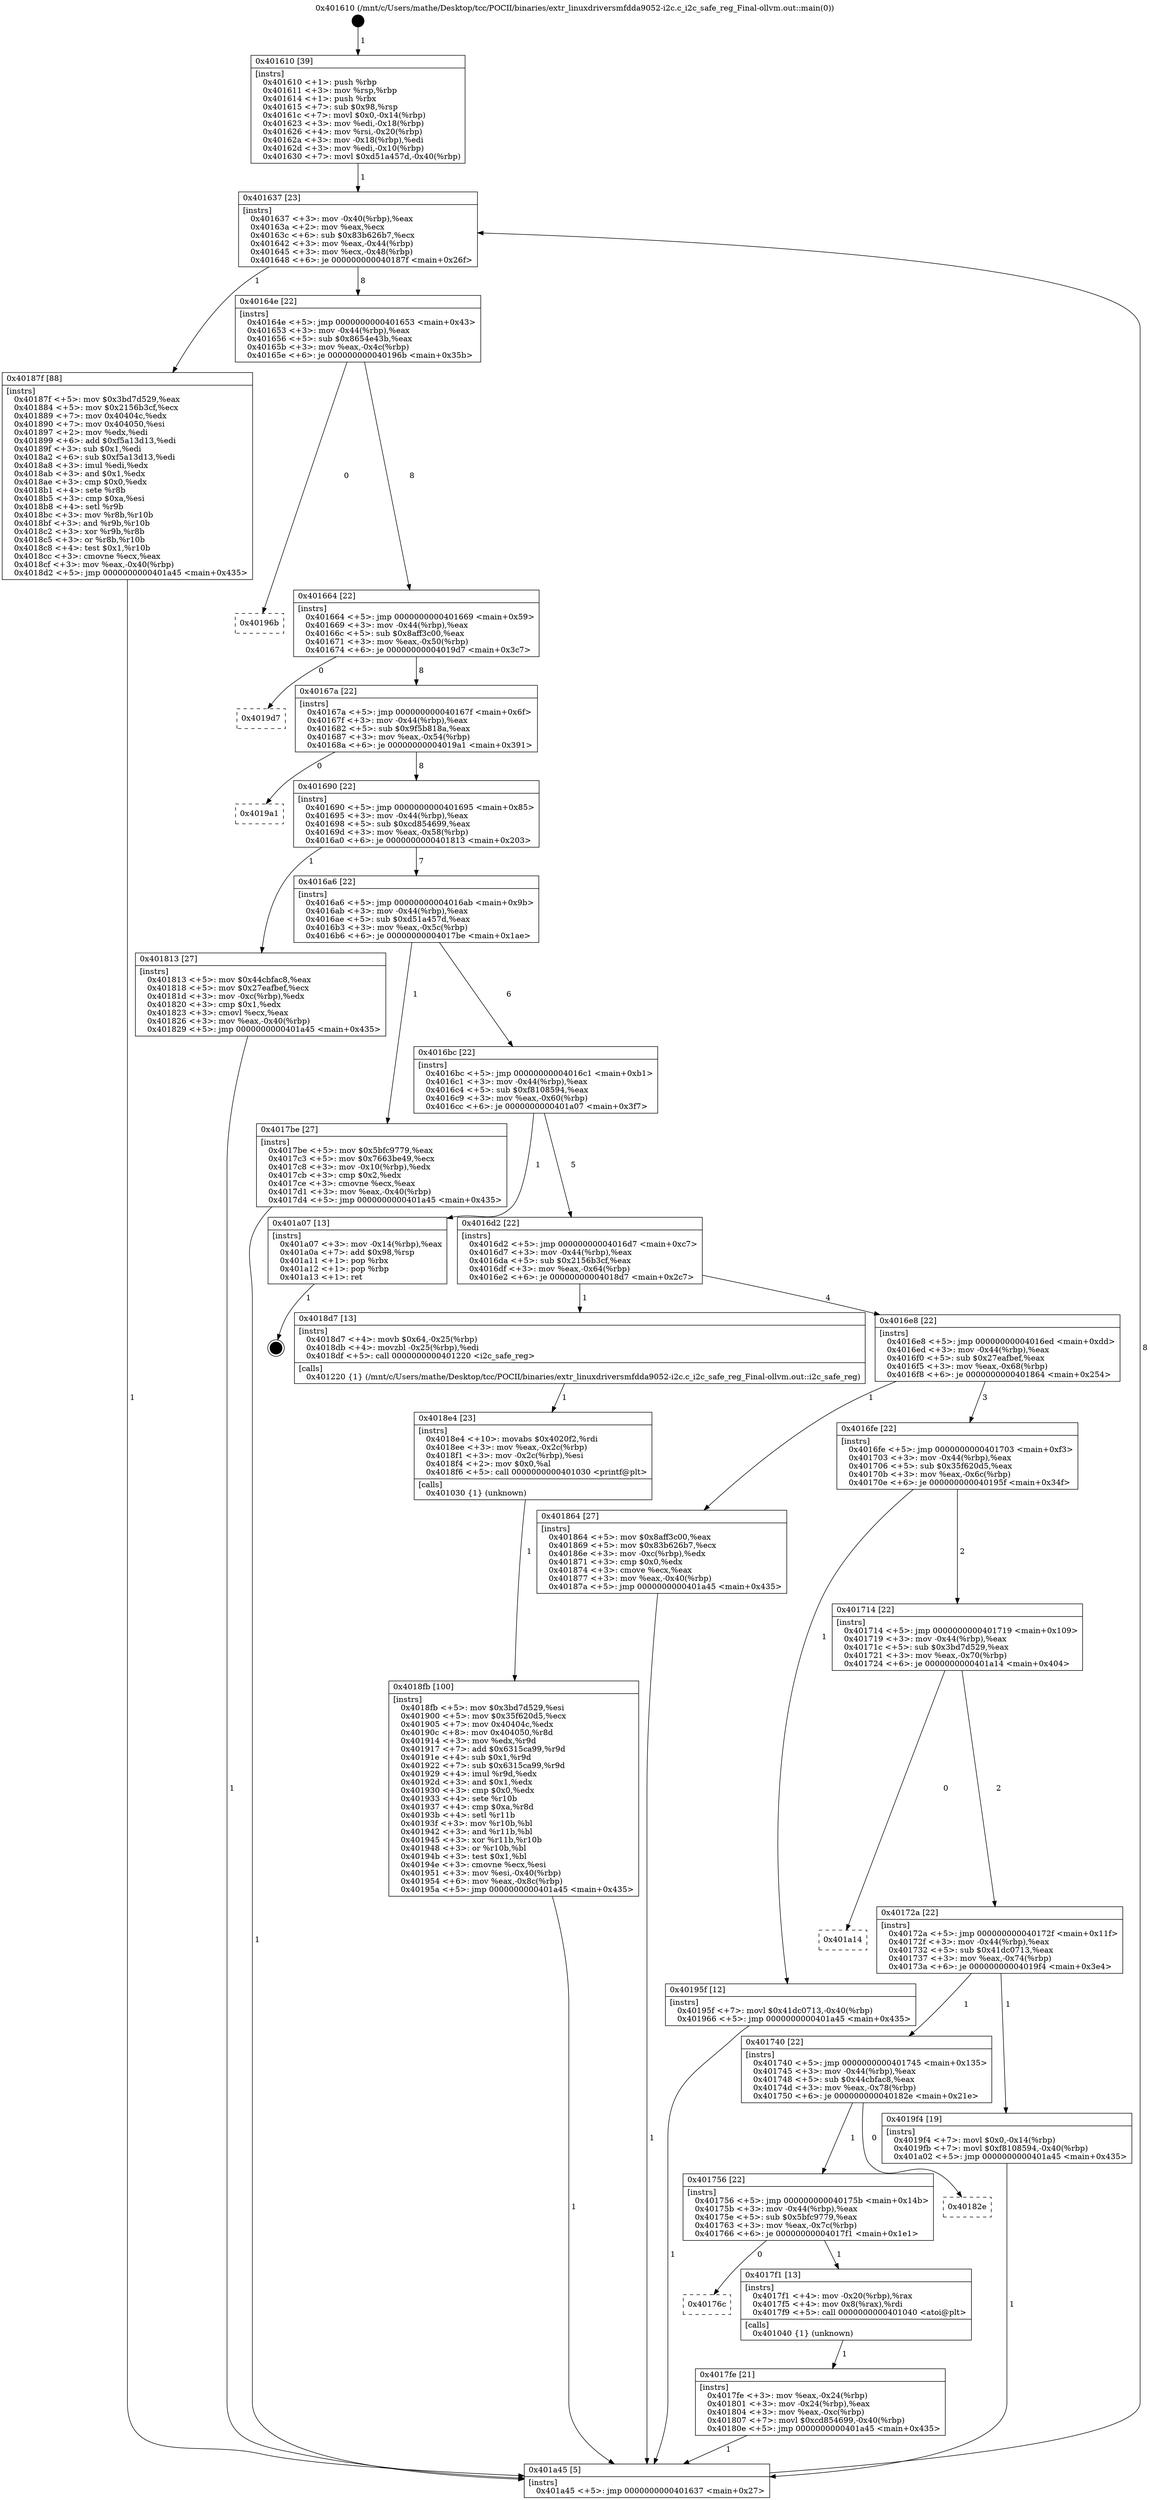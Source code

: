 digraph "0x401610" {
  label = "0x401610 (/mnt/c/Users/mathe/Desktop/tcc/POCII/binaries/extr_linuxdriversmfdda9052-i2c.c_i2c_safe_reg_Final-ollvm.out::main(0))"
  labelloc = "t"
  node[shape=record]

  Entry [label="",width=0.3,height=0.3,shape=circle,fillcolor=black,style=filled]
  "0x401637" [label="{
     0x401637 [23]\l
     | [instrs]\l
     &nbsp;&nbsp;0x401637 \<+3\>: mov -0x40(%rbp),%eax\l
     &nbsp;&nbsp;0x40163a \<+2\>: mov %eax,%ecx\l
     &nbsp;&nbsp;0x40163c \<+6\>: sub $0x83b626b7,%ecx\l
     &nbsp;&nbsp;0x401642 \<+3\>: mov %eax,-0x44(%rbp)\l
     &nbsp;&nbsp;0x401645 \<+3\>: mov %ecx,-0x48(%rbp)\l
     &nbsp;&nbsp;0x401648 \<+6\>: je 000000000040187f \<main+0x26f\>\l
  }"]
  "0x40187f" [label="{
     0x40187f [88]\l
     | [instrs]\l
     &nbsp;&nbsp;0x40187f \<+5\>: mov $0x3bd7d529,%eax\l
     &nbsp;&nbsp;0x401884 \<+5\>: mov $0x2156b3cf,%ecx\l
     &nbsp;&nbsp;0x401889 \<+7\>: mov 0x40404c,%edx\l
     &nbsp;&nbsp;0x401890 \<+7\>: mov 0x404050,%esi\l
     &nbsp;&nbsp;0x401897 \<+2\>: mov %edx,%edi\l
     &nbsp;&nbsp;0x401899 \<+6\>: add $0xf5a13d13,%edi\l
     &nbsp;&nbsp;0x40189f \<+3\>: sub $0x1,%edi\l
     &nbsp;&nbsp;0x4018a2 \<+6\>: sub $0xf5a13d13,%edi\l
     &nbsp;&nbsp;0x4018a8 \<+3\>: imul %edi,%edx\l
     &nbsp;&nbsp;0x4018ab \<+3\>: and $0x1,%edx\l
     &nbsp;&nbsp;0x4018ae \<+3\>: cmp $0x0,%edx\l
     &nbsp;&nbsp;0x4018b1 \<+4\>: sete %r8b\l
     &nbsp;&nbsp;0x4018b5 \<+3\>: cmp $0xa,%esi\l
     &nbsp;&nbsp;0x4018b8 \<+4\>: setl %r9b\l
     &nbsp;&nbsp;0x4018bc \<+3\>: mov %r8b,%r10b\l
     &nbsp;&nbsp;0x4018bf \<+3\>: and %r9b,%r10b\l
     &nbsp;&nbsp;0x4018c2 \<+3\>: xor %r9b,%r8b\l
     &nbsp;&nbsp;0x4018c5 \<+3\>: or %r8b,%r10b\l
     &nbsp;&nbsp;0x4018c8 \<+4\>: test $0x1,%r10b\l
     &nbsp;&nbsp;0x4018cc \<+3\>: cmovne %ecx,%eax\l
     &nbsp;&nbsp;0x4018cf \<+3\>: mov %eax,-0x40(%rbp)\l
     &nbsp;&nbsp;0x4018d2 \<+5\>: jmp 0000000000401a45 \<main+0x435\>\l
  }"]
  "0x40164e" [label="{
     0x40164e [22]\l
     | [instrs]\l
     &nbsp;&nbsp;0x40164e \<+5\>: jmp 0000000000401653 \<main+0x43\>\l
     &nbsp;&nbsp;0x401653 \<+3\>: mov -0x44(%rbp),%eax\l
     &nbsp;&nbsp;0x401656 \<+5\>: sub $0x8654e43b,%eax\l
     &nbsp;&nbsp;0x40165b \<+3\>: mov %eax,-0x4c(%rbp)\l
     &nbsp;&nbsp;0x40165e \<+6\>: je 000000000040196b \<main+0x35b\>\l
  }"]
  Exit [label="",width=0.3,height=0.3,shape=circle,fillcolor=black,style=filled,peripheries=2]
  "0x40196b" [label="{
     0x40196b\l
  }", style=dashed]
  "0x401664" [label="{
     0x401664 [22]\l
     | [instrs]\l
     &nbsp;&nbsp;0x401664 \<+5\>: jmp 0000000000401669 \<main+0x59\>\l
     &nbsp;&nbsp;0x401669 \<+3\>: mov -0x44(%rbp),%eax\l
     &nbsp;&nbsp;0x40166c \<+5\>: sub $0x8aff3c00,%eax\l
     &nbsp;&nbsp;0x401671 \<+3\>: mov %eax,-0x50(%rbp)\l
     &nbsp;&nbsp;0x401674 \<+6\>: je 00000000004019d7 \<main+0x3c7\>\l
  }"]
  "0x4018fb" [label="{
     0x4018fb [100]\l
     | [instrs]\l
     &nbsp;&nbsp;0x4018fb \<+5\>: mov $0x3bd7d529,%esi\l
     &nbsp;&nbsp;0x401900 \<+5\>: mov $0x35f620d5,%ecx\l
     &nbsp;&nbsp;0x401905 \<+7\>: mov 0x40404c,%edx\l
     &nbsp;&nbsp;0x40190c \<+8\>: mov 0x404050,%r8d\l
     &nbsp;&nbsp;0x401914 \<+3\>: mov %edx,%r9d\l
     &nbsp;&nbsp;0x401917 \<+7\>: add $0x6315ca99,%r9d\l
     &nbsp;&nbsp;0x40191e \<+4\>: sub $0x1,%r9d\l
     &nbsp;&nbsp;0x401922 \<+7\>: sub $0x6315ca99,%r9d\l
     &nbsp;&nbsp;0x401929 \<+4\>: imul %r9d,%edx\l
     &nbsp;&nbsp;0x40192d \<+3\>: and $0x1,%edx\l
     &nbsp;&nbsp;0x401930 \<+3\>: cmp $0x0,%edx\l
     &nbsp;&nbsp;0x401933 \<+4\>: sete %r10b\l
     &nbsp;&nbsp;0x401937 \<+4\>: cmp $0xa,%r8d\l
     &nbsp;&nbsp;0x40193b \<+4\>: setl %r11b\l
     &nbsp;&nbsp;0x40193f \<+3\>: mov %r10b,%bl\l
     &nbsp;&nbsp;0x401942 \<+3\>: and %r11b,%bl\l
     &nbsp;&nbsp;0x401945 \<+3\>: xor %r11b,%r10b\l
     &nbsp;&nbsp;0x401948 \<+3\>: or %r10b,%bl\l
     &nbsp;&nbsp;0x40194b \<+3\>: test $0x1,%bl\l
     &nbsp;&nbsp;0x40194e \<+3\>: cmovne %ecx,%esi\l
     &nbsp;&nbsp;0x401951 \<+3\>: mov %esi,-0x40(%rbp)\l
     &nbsp;&nbsp;0x401954 \<+6\>: mov %eax,-0x8c(%rbp)\l
     &nbsp;&nbsp;0x40195a \<+5\>: jmp 0000000000401a45 \<main+0x435\>\l
  }"]
  "0x4019d7" [label="{
     0x4019d7\l
  }", style=dashed]
  "0x40167a" [label="{
     0x40167a [22]\l
     | [instrs]\l
     &nbsp;&nbsp;0x40167a \<+5\>: jmp 000000000040167f \<main+0x6f\>\l
     &nbsp;&nbsp;0x40167f \<+3\>: mov -0x44(%rbp),%eax\l
     &nbsp;&nbsp;0x401682 \<+5\>: sub $0x9f5b818a,%eax\l
     &nbsp;&nbsp;0x401687 \<+3\>: mov %eax,-0x54(%rbp)\l
     &nbsp;&nbsp;0x40168a \<+6\>: je 00000000004019a1 \<main+0x391\>\l
  }"]
  "0x4018e4" [label="{
     0x4018e4 [23]\l
     | [instrs]\l
     &nbsp;&nbsp;0x4018e4 \<+10\>: movabs $0x4020f2,%rdi\l
     &nbsp;&nbsp;0x4018ee \<+3\>: mov %eax,-0x2c(%rbp)\l
     &nbsp;&nbsp;0x4018f1 \<+3\>: mov -0x2c(%rbp),%esi\l
     &nbsp;&nbsp;0x4018f4 \<+2\>: mov $0x0,%al\l
     &nbsp;&nbsp;0x4018f6 \<+5\>: call 0000000000401030 \<printf@plt\>\l
     | [calls]\l
     &nbsp;&nbsp;0x401030 \{1\} (unknown)\l
  }"]
  "0x4019a1" [label="{
     0x4019a1\l
  }", style=dashed]
  "0x401690" [label="{
     0x401690 [22]\l
     | [instrs]\l
     &nbsp;&nbsp;0x401690 \<+5\>: jmp 0000000000401695 \<main+0x85\>\l
     &nbsp;&nbsp;0x401695 \<+3\>: mov -0x44(%rbp),%eax\l
     &nbsp;&nbsp;0x401698 \<+5\>: sub $0xcd854699,%eax\l
     &nbsp;&nbsp;0x40169d \<+3\>: mov %eax,-0x58(%rbp)\l
     &nbsp;&nbsp;0x4016a0 \<+6\>: je 0000000000401813 \<main+0x203\>\l
  }"]
  "0x4017fe" [label="{
     0x4017fe [21]\l
     | [instrs]\l
     &nbsp;&nbsp;0x4017fe \<+3\>: mov %eax,-0x24(%rbp)\l
     &nbsp;&nbsp;0x401801 \<+3\>: mov -0x24(%rbp),%eax\l
     &nbsp;&nbsp;0x401804 \<+3\>: mov %eax,-0xc(%rbp)\l
     &nbsp;&nbsp;0x401807 \<+7\>: movl $0xcd854699,-0x40(%rbp)\l
     &nbsp;&nbsp;0x40180e \<+5\>: jmp 0000000000401a45 \<main+0x435\>\l
  }"]
  "0x401813" [label="{
     0x401813 [27]\l
     | [instrs]\l
     &nbsp;&nbsp;0x401813 \<+5\>: mov $0x44cbfac8,%eax\l
     &nbsp;&nbsp;0x401818 \<+5\>: mov $0x27eafbef,%ecx\l
     &nbsp;&nbsp;0x40181d \<+3\>: mov -0xc(%rbp),%edx\l
     &nbsp;&nbsp;0x401820 \<+3\>: cmp $0x1,%edx\l
     &nbsp;&nbsp;0x401823 \<+3\>: cmovl %ecx,%eax\l
     &nbsp;&nbsp;0x401826 \<+3\>: mov %eax,-0x40(%rbp)\l
     &nbsp;&nbsp;0x401829 \<+5\>: jmp 0000000000401a45 \<main+0x435\>\l
  }"]
  "0x4016a6" [label="{
     0x4016a6 [22]\l
     | [instrs]\l
     &nbsp;&nbsp;0x4016a6 \<+5\>: jmp 00000000004016ab \<main+0x9b\>\l
     &nbsp;&nbsp;0x4016ab \<+3\>: mov -0x44(%rbp),%eax\l
     &nbsp;&nbsp;0x4016ae \<+5\>: sub $0xd51a457d,%eax\l
     &nbsp;&nbsp;0x4016b3 \<+3\>: mov %eax,-0x5c(%rbp)\l
     &nbsp;&nbsp;0x4016b6 \<+6\>: je 00000000004017be \<main+0x1ae\>\l
  }"]
  "0x40176c" [label="{
     0x40176c\l
  }", style=dashed]
  "0x4017be" [label="{
     0x4017be [27]\l
     | [instrs]\l
     &nbsp;&nbsp;0x4017be \<+5\>: mov $0x5bfc9779,%eax\l
     &nbsp;&nbsp;0x4017c3 \<+5\>: mov $0x7663be49,%ecx\l
     &nbsp;&nbsp;0x4017c8 \<+3\>: mov -0x10(%rbp),%edx\l
     &nbsp;&nbsp;0x4017cb \<+3\>: cmp $0x2,%edx\l
     &nbsp;&nbsp;0x4017ce \<+3\>: cmovne %ecx,%eax\l
     &nbsp;&nbsp;0x4017d1 \<+3\>: mov %eax,-0x40(%rbp)\l
     &nbsp;&nbsp;0x4017d4 \<+5\>: jmp 0000000000401a45 \<main+0x435\>\l
  }"]
  "0x4016bc" [label="{
     0x4016bc [22]\l
     | [instrs]\l
     &nbsp;&nbsp;0x4016bc \<+5\>: jmp 00000000004016c1 \<main+0xb1\>\l
     &nbsp;&nbsp;0x4016c1 \<+3\>: mov -0x44(%rbp),%eax\l
     &nbsp;&nbsp;0x4016c4 \<+5\>: sub $0xf8108594,%eax\l
     &nbsp;&nbsp;0x4016c9 \<+3\>: mov %eax,-0x60(%rbp)\l
     &nbsp;&nbsp;0x4016cc \<+6\>: je 0000000000401a07 \<main+0x3f7\>\l
  }"]
  "0x401a45" [label="{
     0x401a45 [5]\l
     | [instrs]\l
     &nbsp;&nbsp;0x401a45 \<+5\>: jmp 0000000000401637 \<main+0x27\>\l
  }"]
  "0x401610" [label="{
     0x401610 [39]\l
     | [instrs]\l
     &nbsp;&nbsp;0x401610 \<+1\>: push %rbp\l
     &nbsp;&nbsp;0x401611 \<+3\>: mov %rsp,%rbp\l
     &nbsp;&nbsp;0x401614 \<+1\>: push %rbx\l
     &nbsp;&nbsp;0x401615 \<+7\>: sub $0x98,%rsp\l
     &nbsp;&nbsp;0x40161c \<+7\>: movl $0x0,-0x14(%rbp)\l
     &nbsp;&nbsp;0x401623 \<+3\>: mov %edi,-0x18(%rbp)\l
     &nbsp;&nbsp;0x401626 \<+4\>: mov %rsi,-0x20(%rbp)\l
     &nbsp;&nbsp;0x40162a \<+3\>: mov -0x18(%rbp),%edi\l
     &nbsp;&nbsp;0x40162d \<+3\>: mov %edi,-0x10(%rbp)\l
     &nbsp;&nbsp;0x401630 \<+7\>: movl $0xd51a457d,-0x40(%rbp)\l
  }"]
  "0x4017f1" [label="{
     0x4017f1 [13]\l
     | [instrs]\l
     &nbsp;&nbsp;0x4017f1 \<+4\>: mov -0x20(%rbp),%rax\l
     &nbsp;&nbsp;0x4017f5 \<+4\>: mov 0x8(%rax),%rdi\l
     &nbsp;&nbsp;0x4017f9 \<+5\>: call 0000000000401040 \<atoi@plt\>\l
     | [calls]\l
     &nbsp;&nbsp;0x401040 \{1\} (unknown)\l
  }"]
  "0x401a07" [label="{
     0x401a07 [13]\l
     | [instrs]\l
     &nbsp;&nbsp;0x401a07 \<+3\>: mov -0x14(%rbp),%eax\l
     &nbsp;&nbsp;0x401a0a \<+7\>: add $0x98,%rsp\l
     &nbsp;&nbsp;0x401a11 \<+1\>: pop %rbx\l
     &nbsp;&nbsp;0x401a12 \<+1\>: pop %rbp\l
     &nbsp;&nbsp;0x401a13 \<+1\>: ret\l
  }"]
  "0x4016d2" [label="{
     0x4016d2 [22]\l
     | [instrs]\l
     &nbsp;&nbsp;0x4016d2 \<+5\>: jmp 00000000004016d7 \<main+0xc7\>\l
     &nbsp;&nbsp;0x4016d7 \<+3\>: mov -0x44(%rbp),%eax\l
     &nbsp;&nbsp;0x4016da \<+5\>: sub $0x2156b3cf,%eax\l
     &nbsp;&nbsp;0x4016df \<+3\>: mov %eax,-0x64(%rbp)\l
     &nbsp;&nbsp;0x4016e2 \<+6\>: je 00000000004018d7 \<main+0x2c7\>\l
  }"]
  "0x401756" [label="{
     0x401756 [22]\l
     | [instrs]\l
     &nbsp;&nbsp;0x401756 \<+5\>: jmp 000000000040175b \<main+0x14b\>\l
     &nbsp;&nbsp;0x40175b \<+3\>: mov -0x44(%rbp),%eax\l
     &nbsp;&nbsp;0x40175e \<+5\>: sub $0x5bfc9779,%eax\l
     &nbsp;&nbsp;0x401763 \<+3\>: mov %eax,-0x7c(%rbp)\l
     &nbsp;&nbsp;0x401766 \<+6\>: je 00000000004017f1 \<main+0x1e1\>\l
  }"]
  "0x4018d7" [label="{
     0x4018d7 [13]\l
     | [instrs]\l
     &nbsp;&nbsp;0x4018d7 \<+4\>: movb $0x64,-0x25(%rbp)\l
     &nbsp;&nbsp;0x4018db \<+4\>: movzbl -0x25(%rbp),%edi\l
     &nbsp;&nbsp;0x4018df \<+5\>: call 0000000000401220 \<i2c_safe_reg\>\l
     | [calls]\l
     &nbsp;&nbsp;0x401220 \{1\} (/mnt/c/Users/mathe/Desktop/tcc/POCII/binaries/extr_linuxdriversmfdda9052-i2c.c_i2c_safe_reg_Final-ollvm.out::i2c_safe_reg)\l
  }"]
  "0x4016e8" [label="{
     0x4016e8 [22]\l
     | [instrs]\l
     &nbsp;&nbsp;0x4016e8 \<+5\>: jmp 00000000004016ed \<main+0xdd\>\l
     &nbsp;&nbsp;0x4016ed \<+3\>: mov -0x44(%rbp),%eax\l
     &nbsp;&nbsp;0x4016f0 \<+5\>: sub $0x27eafbef,%eax\l
     &nbsp;&nbsp;0x4016f5 \<+3\>: mov %eax,-0x68(%rbp)\l
     &nbsp;&nbsp;0x4016f8 \<+6\>: je 0000000000401864 \<main+0x254\>\l
  }"]
  "0x40182e" [label="{
     0x40182e\l
  }", style=dashed]
  "0x401864" [label="{
     0x401864 [27]\l
     | [instrs]\l
     &nbsp;&nbsp;0x401864 \<+5\>: mov $0x8aff3c00,%eax\l
     &nbsp;&nbsp;0x401869 \<+5\>: mov $0x83b626b7,%ecx\l
     &nbsp;&nbsp;0x40186e \<+3\>: mov -0xc(%rbp),%edx\l
     &nbsp;&nbsp;0x401871 \<+3\>: cmp $0x0,%edx\l
     &nbsp;&nbsp;0x401874 \<+3\>: cmove %ecx,%eax\l
     &nbsp;&nbsp;0x401877 \<+3\>: mov %eax,-0x40(%rbp)\l
     &nbsp;&nbsp;0x40187a \<+5\>: jmp 0000000000401a45 \<main+0x435\>\l
  }"]
  "0x4016fe" [label="{
     0x4016fe [22]\l
     | [instrs]\l
     &nbsp;&nbsp;0x4016fe \<+5\>: jmp 0000000000401703 \<main+0xf3\>\l
     &nbsp;&nbsp;0x401703 \<+3\>: mov -0x44(%rbp),%eax\l
     &nbsp;&nbsp;0x401706 \<+5\>: sub $0x35f620d5,%eax\l
     &nbsp;&nbsp;0x40170b \<+3\>: mov %eax,-0x6c(%rbp)\l
     &nbsp;&nbsp;0x40170e \<+6\>: je 000000000040195f \<main+0x34f\>\l
  }"]
  "0x401740" [label="{
     0x401740 [22]\l
     | [instrs]\l
     &nbsp;&nbsp;0x401740 \<+5\>: jmp 0000000000401745 \<main+0x135\>\l
     &nbsp;&nbsp;0x401745 \<+3\>: mov -0x44(%rbp),%eax\l
     &nbsp;&nbsp;0x401748 \<+5\>: sub $0x44cbfac8,%eax\l
     &nbsp;&nbsp;0x40174d \<+3\>: mov %eax,-0x78(%rbp)\l
     &nbsp;&nbsp;0x401750 \<+6\>: je 000000000040182e \<main+0x21e\>\l
  }"]
  "0x40195f" [label="{
     0x40195f [12]\l
     | [instrs]\l
     &nbsp;&nbsp;0x40195f \<+7\>: movl $0x41dc0713,-0x40(%rbp)\l
     &nbsp;&nbsp;0x401966 \<+5\>: jmp 0000000000401a45 \<main+0x435\>\l
  }"]
  "0x401714" [label="{
     0x401714 [22]\l
     | [instrs]\l
     &nbsp;&nbsp;0x401714 \<+5\>: jmp 0000000000401719 \<main+0x109\>\l
     &nbsp;&nbsp;0x401719 \<+3\>: mov -0x44(%rbp),%eax\l
     &nbsp;&nbsp;0x40171c \<+5\>: sub $0x3bd7d529,%eax\l
     &nbsp;&nbsp;0x401721 \<+3\>: mov %eax,-0x70(%rbp)\l
     &nbsp;&nbsp;0x401724 \<+6\>: je 0000000000401a14 \<main+0x404\>\l
  }"]
  "0x4019f4" [label="{
     0x4019f4 [19]\l
     | [instrs]\l
     &nbsp;&nbsp;0x4019f4 \<+7\>: movl $0x0,-0x14(%rbp)\l
     &nbsp;&nbsp;0x4019fb \<+7\>: movl $0xf8108594,-0x40(%rbp)\l
     &nbsp;&nbsp;0x401a02 \<+5\>: jmp 0000000000401a45 \<main+0x435\>\l
  }"]
  "0x401a14" [label="{
     0x401a14\l
  }", style=dashed]
  "0x40172a" [label="{
     0x40172a [22]\l
     | [instrs]\l
     &nbsp;&nbsp;0x40172a \<+5\>: jmp 000000000040172f \<main+0x11f\>\l
     &nbsp;&nbsp;0x40172f \<+3\>: mov -0x44(%rbp),%eax\l
     &nbsp;&nbsp;0x401732 \<+5\>: sub $0x41dc0713,%eax\l
     &nbsp;&nbsp;0x401737 \<+3\>: mov %eax,-0x74(%rbp)\l
     &nbsp;&nbsp;0x40173a \<+6\>: je 00000000004019f4 \<main+0x3e4\>\l
  }"]
  Entry -> "0x401610" [label=" 1"]
  "0x401637" -> "0x40187f" [label=" 1"]
  "0x401637" -> "0x40164e" [label=" 8"]
  "0x401a07" -> Exit [label=" 1"]
  "0x40164e" -> "0x40196b" [label=" 0"]
  "0x40164e" -> "0x401664" [label=" 8"]
  "0x4019f4" -> "0x401a45" [label=" 1"]
  "0x401664" -> "0x4019d7" [label=" 0"]
  "0x401664" -> "0x40167a" [label=" 8"]
  "0x40195f" -> "0x401a45" [label=" 1"]
  "0x40167a" -> "0x4019a1" [label=" 0"]
  "0x40167a" -> "0x401690" [label=" 8"]
  "0x4018fb" -> "0x401a45" [label=" 1"]
  "0x401690" -> "0x401813" [label=" 1"]
  "0x401690" -> "0x4016a6" [label=" 7"]
  "0x4018e4" -> "0x4018fb" [label=" 1"]
  "0x4016a6" -> "0x4017be" [label=" 1"]
  "0x4016a6" -> "0x4016bc" [label=" 6"]
  "0x4017be" -> "0x401a45" [label=" 1"]
  "0x401610" -> "0x401637" [label=" 1"]
  "0x401a45" -> "0x401637" [label=" 8"]
  "0x4018d7" -> "0x4018e4" [label=" 1"]
  "0x4016bc" -> "0x401a07" [label=" 1"]
  "0x4016bc" -> "0x4016d2" [label=" 5"]
  "0x40187f" -> "0x401a45" [label=" 1"]
  "0x4016d2" -> "0x4018d7" [label=" 1"]
  "0x4016d2" -> "0x4016e8" [label=" 4"]
  "0x401813" -> "0x401a45" [label=" 1"]
  "0x4016e8" -> "0x401864" [label=" 1"]
  "0x4016e8" -> "0x4016fe" [label=" 3"]
  "0x4017fe" -> "0x401a45" [label=" 1"]
  "0x4016fe" -> "0x40195f" [label=" 1"]
  "0x4016fe" -> "0x401714" [label=" 2"]
  "0x401756" -> "0x40176c" [label=" 0"]
  "0x401714" -> "0x401a14" [label=" 0"]
  "0x401714" -> "0x40172a" [label=" 2"]
  "0x401756" -> "0x4017f1" [label=" 1"]
  "0x40172a" -> "0x4019f4" [label=" 1"]
  "0x40172a" -> "0x401740" [label=" 1"]
  "0x4017f1" -> "0x4017fe" [label=" 1"]
  "0x401740" -> "0x40182e" [label=" 0"]
  "0x401740" -> "0x401756" [label=" 1"]
  "0x401864" -> "0x401a45" [label=" 1"]
}
